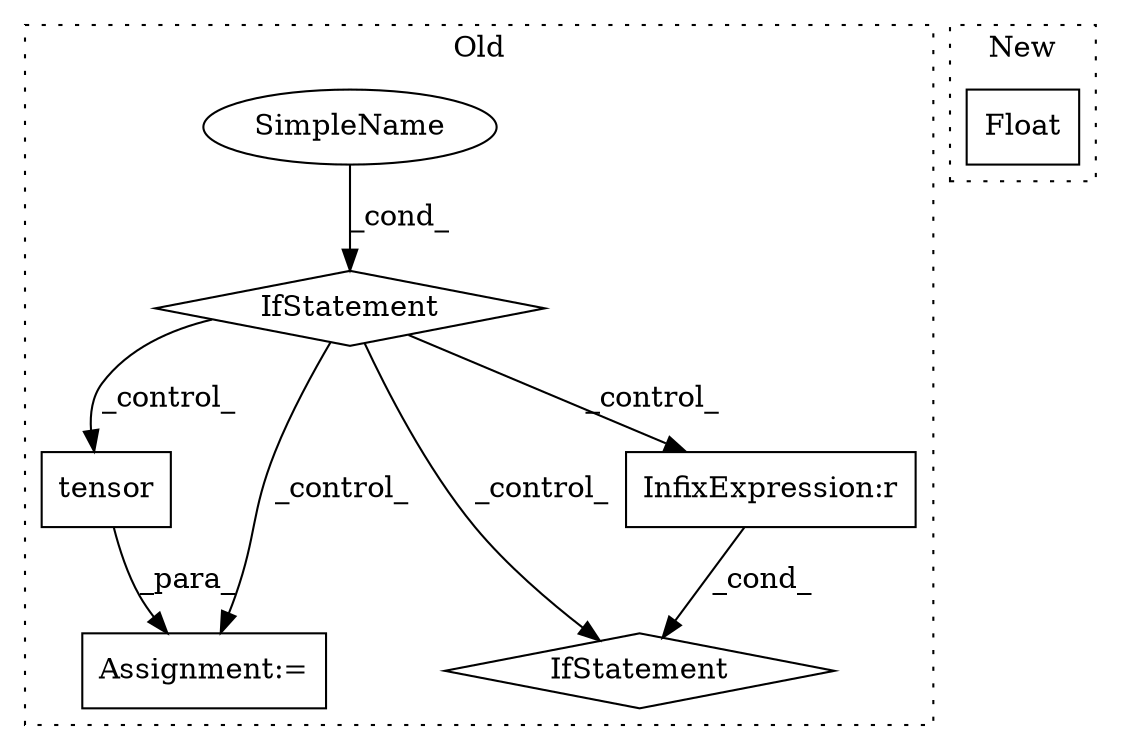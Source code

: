 digraph G {
subgraph cluster0 {
1 [label="tensor" a="32" s="658,678" l="7,1" shape="box"];
3 [label="Assignment:=" a="7" s="900" l="1" shape="box"];
4 [label="IfStatement" a="25" s="527,547" l="4,2" shape="diamond"];
5 [label="SimpleName" a="42" s="" l="" shape="ellipse"];
6 [label="IfStatement" a="25" s="620" l="3" shape="diamond"];
7 [label="InfixExpression:r" a="27" s="609" l="4" shape="box"];
label = "Old";
style="dotted";
}
subgraph cluster1 {
2 [label="Float" a="32" s="436,477" l="6,1" shape="box"];
label = "New";
style="dotted";
}
1 -> 3 [label="_para_"];
4 -> 7 [label="_control_"];
4 -> 1 [label="_control_"];
4 -> 6 [label="_control_"];
4 -> 3 [label="_control_"];
5 -> 4 [label="_cond_"];
7 -> 6 [label="_cond_"];
}